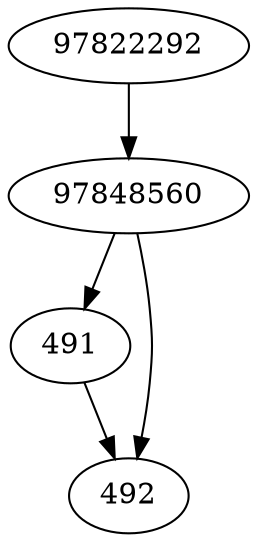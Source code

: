 strict digraph  {
97848560;
491;
97822292;
492;
97848560 -> 491;
97848560 -> 492;
491 -> 492;
97822292 -> 97848560;
}
